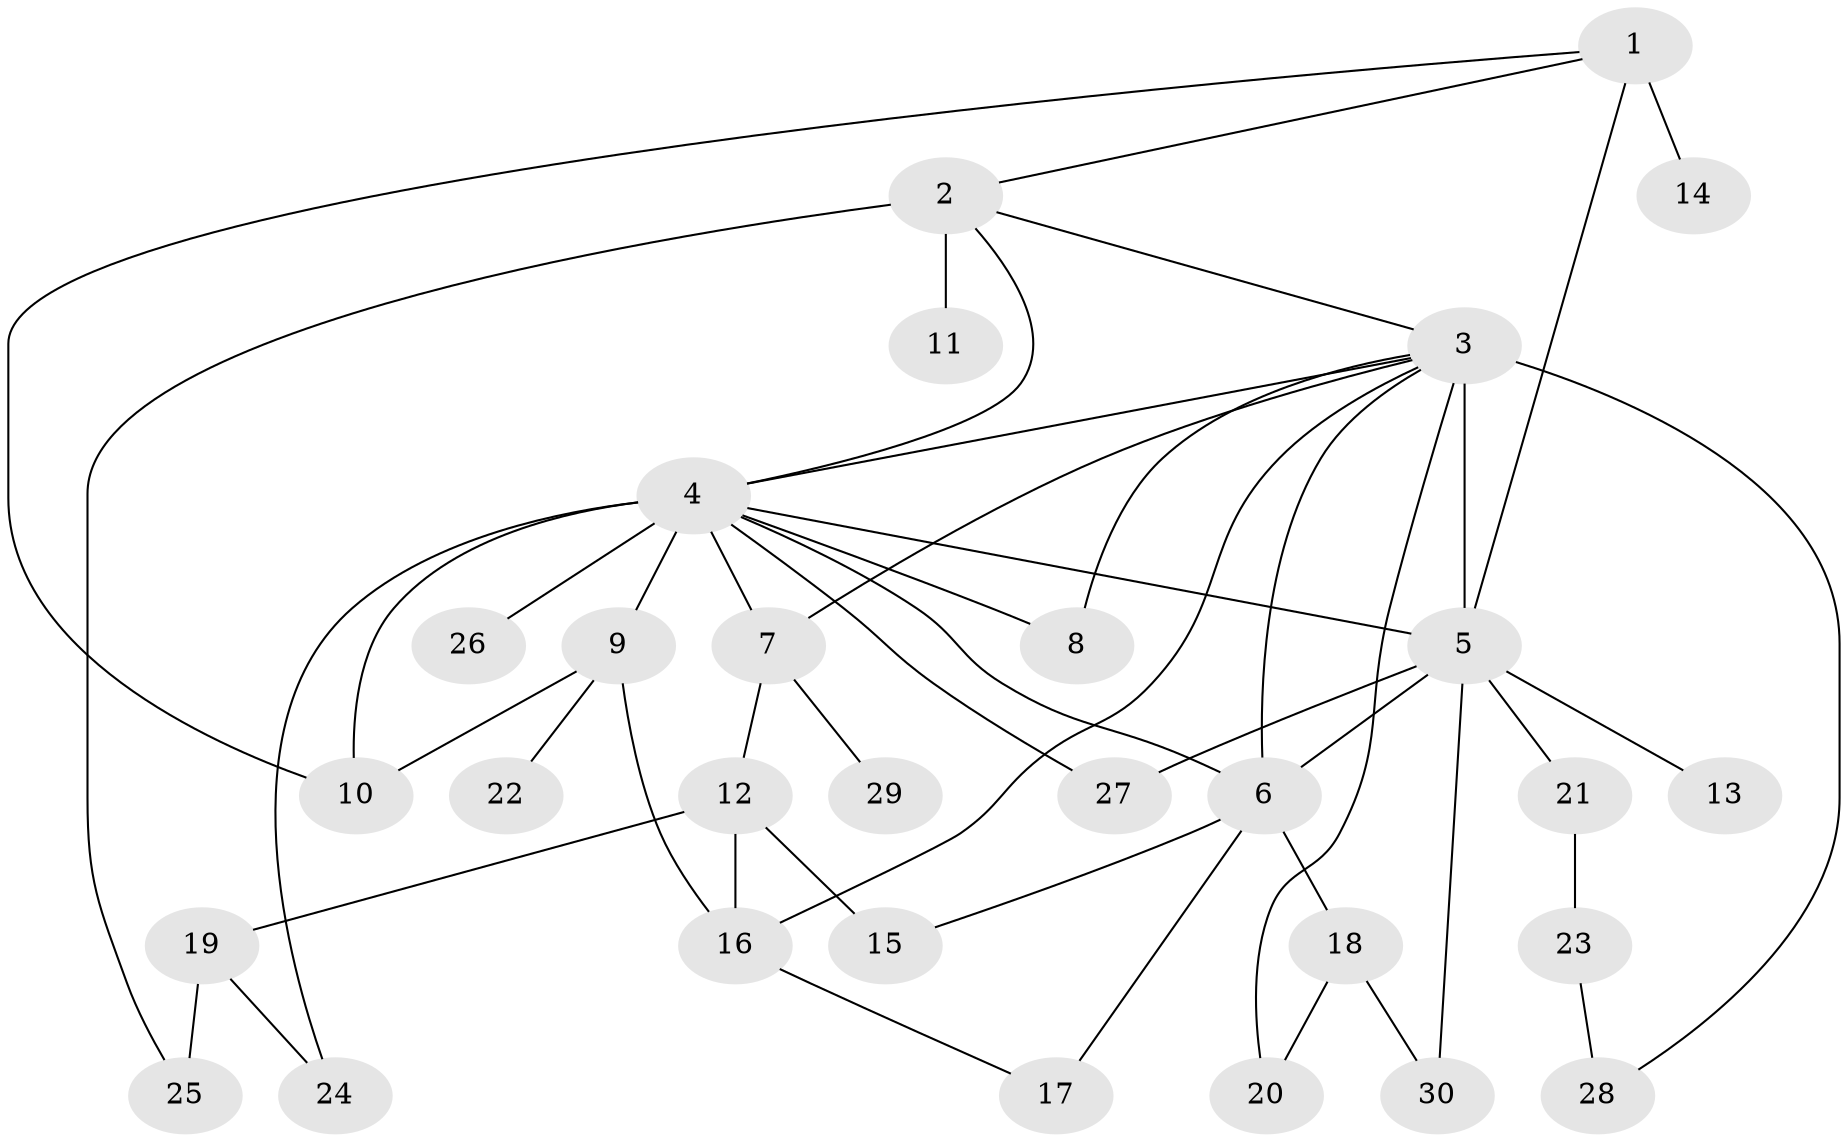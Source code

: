 // original degree distribution, {6: 0.06666666666666667, 9: 0.013333333333333334, 21: 0.013333333333333334, 2: 0.16, 16: 0.013333333333333334, 4: 0.05333333333333334, 8: 0.013333333333333334, 5: 0.013333333333333334, 1: 0.56, 3: 0.08, 7: 0.013333333333333334}
// Generated by graph-tools (version 1.1) at 2025/50/03/04/25 22:50:35]
// undirected, 30 vertices, 48 edges
graph export_dot {
  node [color=gray90,style=filled];
  1;
  2;
  3;
  4;
  5;
  6;
  7;
  8;
  9;
  10;
  11;
  12;
  13;
  14;
  15;
  16;
  17;
  18;
  19;
  20;
  21;
  22;
  23;
  24;
  25;
  26;
  27;
  28;
  29;
  30;
  1 -- 2 [weight=1.0];
  1 -- 5 [weight=1.0];
  1 -- 10 [weight=1.0];
  1 -- 14 [weight=3.0];
  2 -- 3 [weight=1.0];
  2 -- 4 [weight=1.0];
  2 -- 11 [weight=4.0];
  2 -- 25 [weight=1.0];
  3 -- 4 [weight=1.0];
  3 -- 5 [weight=11.0];
  3 -- 6 [weight=1.0];
  3 -- 7 [weight=1.0];
  3 -- 8 [weight=1.0];
  3 -- 16 [weight=1.0];
  3 -- 20 [weight=1.0];
  3 -- 28 [weight=1.0];
  4 -- 5 [weight=1.0];
  4 -- 6 [weight=1.0];
  4 -- 7 [weight=1.0];
  4 -- 8 [weight=1.0];
  4 -- 9 [weight=1.0];
  4 -- 10 [weight=4.0];
  4 -- 24 [weight=1.0];
  4 -- 26 [weight=1.0];
  4 -- 27 [weight=1.0];
  5 -- 6 [weight=2.0];
  5 -- 13 [weight=2.0];
  5 -- 21 [weight=1.0];
  5 -- 27 [weight=1.0];
  5 -- 30 [weight=1.0];
  6 -- 15 [weight=1.0];
  6 -- 17 [weight=1.0];
  6 -- 18 [weight=1.0];
  7 -- 12 [weight=1.0];
  7 -- 29 [weight=1.0];
  9 -- 10 [weight=1.0];
  9 -- 16 [weight=1.0];
  9 -- 22 [weight=2.0];
  12 -- 15 [weight=2.0];
  12 -- 16 [weight=1.0];
  12 -- 19 [weight=1.0];
  16 -- 17 [weight=1.0];
  18 -- 20 [weight=1.0];
  18 -- 30 [weight=1.0];
  19 -- 24 [weight=1.0];
  19 -- 25 [weight=3.0];
  21 -- 23 [weight=2.0];
  23 -- 28 [weight=1.0];
}

